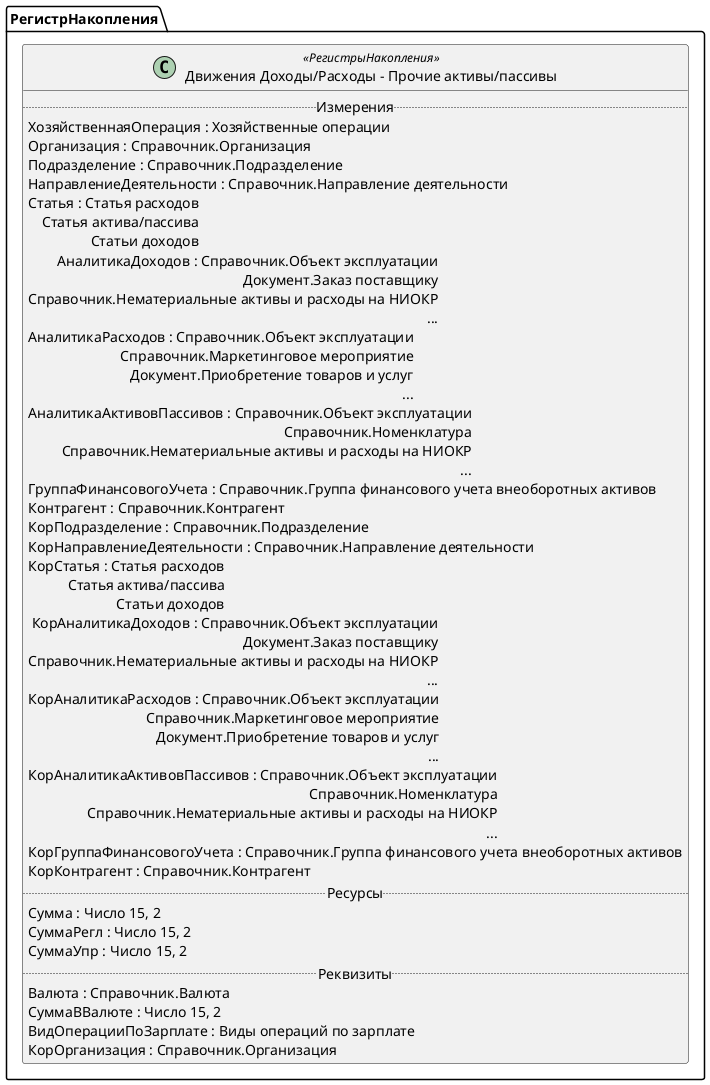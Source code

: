 ﻿@startuml ДвиженияДоходыРасходыПрочиеАктивыПассивы
'!include templates.wsd
'..\include templates.wsd
class РегистрНакопления.ДвиженияДоходыРасходыПрочиеАктивыПассивы as "Движения Доходы/Расходы - Прочие активы/пассивы" <<РегистрыНакопления>>
{
..Измерения..
ХозяйственнаяОперация : Хозяйственные операции
Организация : Справочник.Организация
Подразделение : Справочник.Подразделение
НаправлениеДеятельности : Справочник.Направление деятельности
Статья : Статья расходов\rСтатья актива/пассива\rСтатьи доходов
АналитикаДоходов : Справочник.Объект эксплуатации\rДокумент.Заказ поставщику\rСправочник.Нематериальные активы и расходы на НИОКР\r...
АналитикаРасходов : Справочник.Объект эксплуатации\rСправочник.Маркетинговое мероприятие\rДокумент.Приобретение товаров и услуг\r...
АналитикаАктивовПассивов : Справочник.Объект эксплуатации\rСправочник.Номенклатура\rСправочник.Нематериальные активы и расходы на НИОКР\r...
ГруппаФинансовогоУчета : Справочник.Группа финансового учета внеоборотных активов
Контрагент : Справочник.Контрагент
КорПодразделение : Справочник.Подразделение
КорНаправлениеДеятельности : Справочник.Направление деятельности
КорСтатья : Статья расходов\rСтатья актива/пассива\rСтатьи доходов
КорАналитикаДоходов : Справочник.Объект эксплуатации\rДокумент.Заказ поставщику\rСправочник.Нематериальные активы и расходы на НИОКР\r...
КорАналитикаРасходов : Справочник.Объект эксплуатации\rСправочник.Маркетинговое мероприятие\rДокумент.Приобретение товаров и услуг\r...
КорАналитикаАктивовПассивов : Справочник.Объект эксплуатации\rСправочник.Номенклатура\rСправочник.Нематериальные активы и расходы на НИОКР\r...
КорГруппаФинансовогоУчета : Справочник.Группа финансового учета внеоборотных активов
КорКонтрагент : Справочник.Контрагент
..Ресурсы..
Сумма : Число 15, 2
СуммаРегл : Число 15, 2
СуммаУпр : Число 15, 2
..Реквизиты..
Валюта : Справочник.Валюта
СуммаВВалюте : Число 15, 2
ВидОперацииПоЗарплате : Виды операций по зарплате
КорОрганизация : Справочник.Организация
}
@enduml
